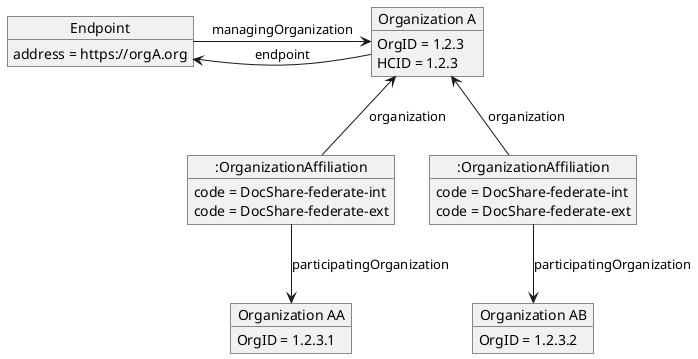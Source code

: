 @startuml dir-endpoint-to-org-affiliates
hide footbox

object "Organization A" as OrganizationA
OrganizationA : OrgID = 1.2.3
OrganizationA : HCID = 1.2.3
object "Organization AA" as OrganizationAA
OrganizationAA : OrgID = 1.2.3.1
object "Endpoint" as EndpointA
EndpointA : address = https://orgA.org
object "Organization AB" as OrganizationAB
OrganizationAB : OrgID = 1.2.3.2
object ":OrganizationAffiliation" as OrgAff
OrgAff : code = DocShare-federate-int
OrgAff : code = DocShare-federate-ext
OrgAff --> OrganizationAA : participatingOrganization
OrganizationA <-- OrgAff : organization
object ":OrganizationAffiliation" as OrgAff2
OrgAff2 : code = DocShare-federate-int
OrgAff2 : code = DocShare-federate-ext
OrgAff2 --> OrganizationAB : participatingOrganization
OrganizationA <-- OrgAff2 : organization

EndpointA <-- OrganizationA : endpoint

OrganizationA <- EndpointA : managingOrganization

@enduml
